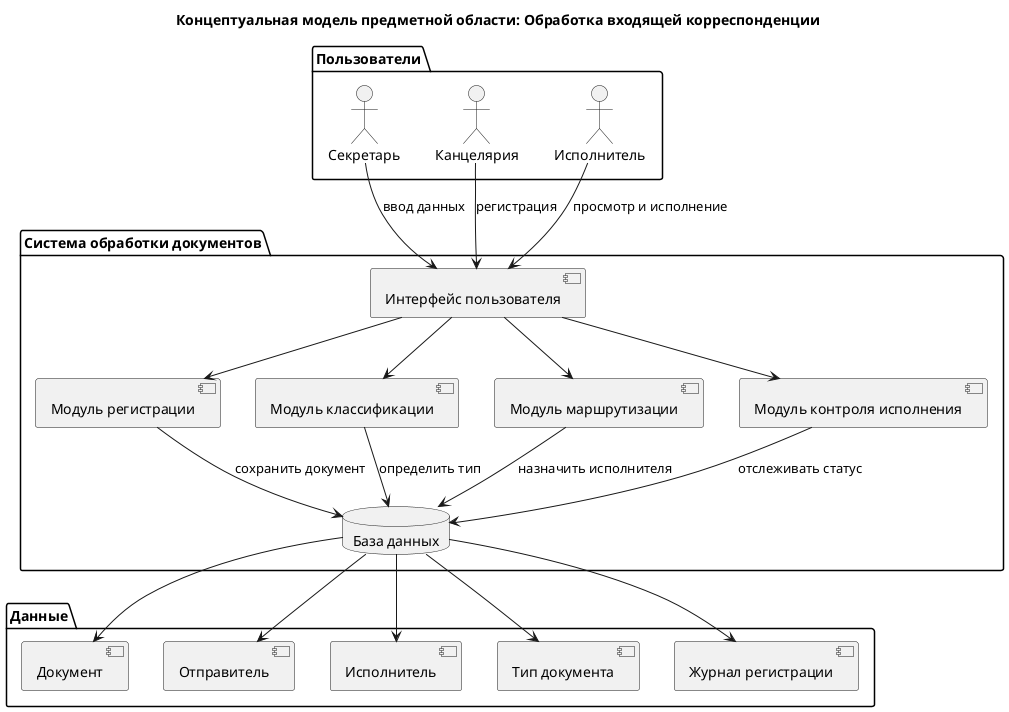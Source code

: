 @startuml
title Концептуальная модель предметной области: Обработка входящей корреспонденции

package "Пользователи" {
  actor "Секретарь" as Secretary
  actor "Канцелярия" as Office
  actor "Исполнитель" as Executor
}

package "Система обработки документов" {
  component "Интерфейс пользователя" as UI
  component "Модуль регистрации" as Registration
  component "Модуль классификации" as Classification
  component "Модуль маршрутизации" as Routing
  component "Модуль контроля исполнения" as Monitoring
  database "База данных" as DB
}

package "Данные" {
  [Документ]
  [Отправитель]
  [Исполнитель]
  [Тип документа]
  [Журнал регистрации]
}

' Пользователи взаимодействуют с интерфейсом
Secretary --> UI : ввод данных
Office --> UI : регистрация
Executor --> UI : просмотр и исполнение

' Интерфейс взаимодействует с модулями
UI --> Registration
UI --> Classification
UI --> Routing
UI --> Monitoring

' Модули взаимодействуют с БД
Registration --> DB : сохранить документ
Classification --> DB : определить тип
Routing --> DB : назначить исполнителя
Monitoring --> DB : отслеживать статус

' Данные хранятся в БД
DB --> [Документ]
DB --> [Отправитель]
DB --> [Исполнитель]
DB --> [Тип документа]
DB --> [Журнал регистрации]
@enduml